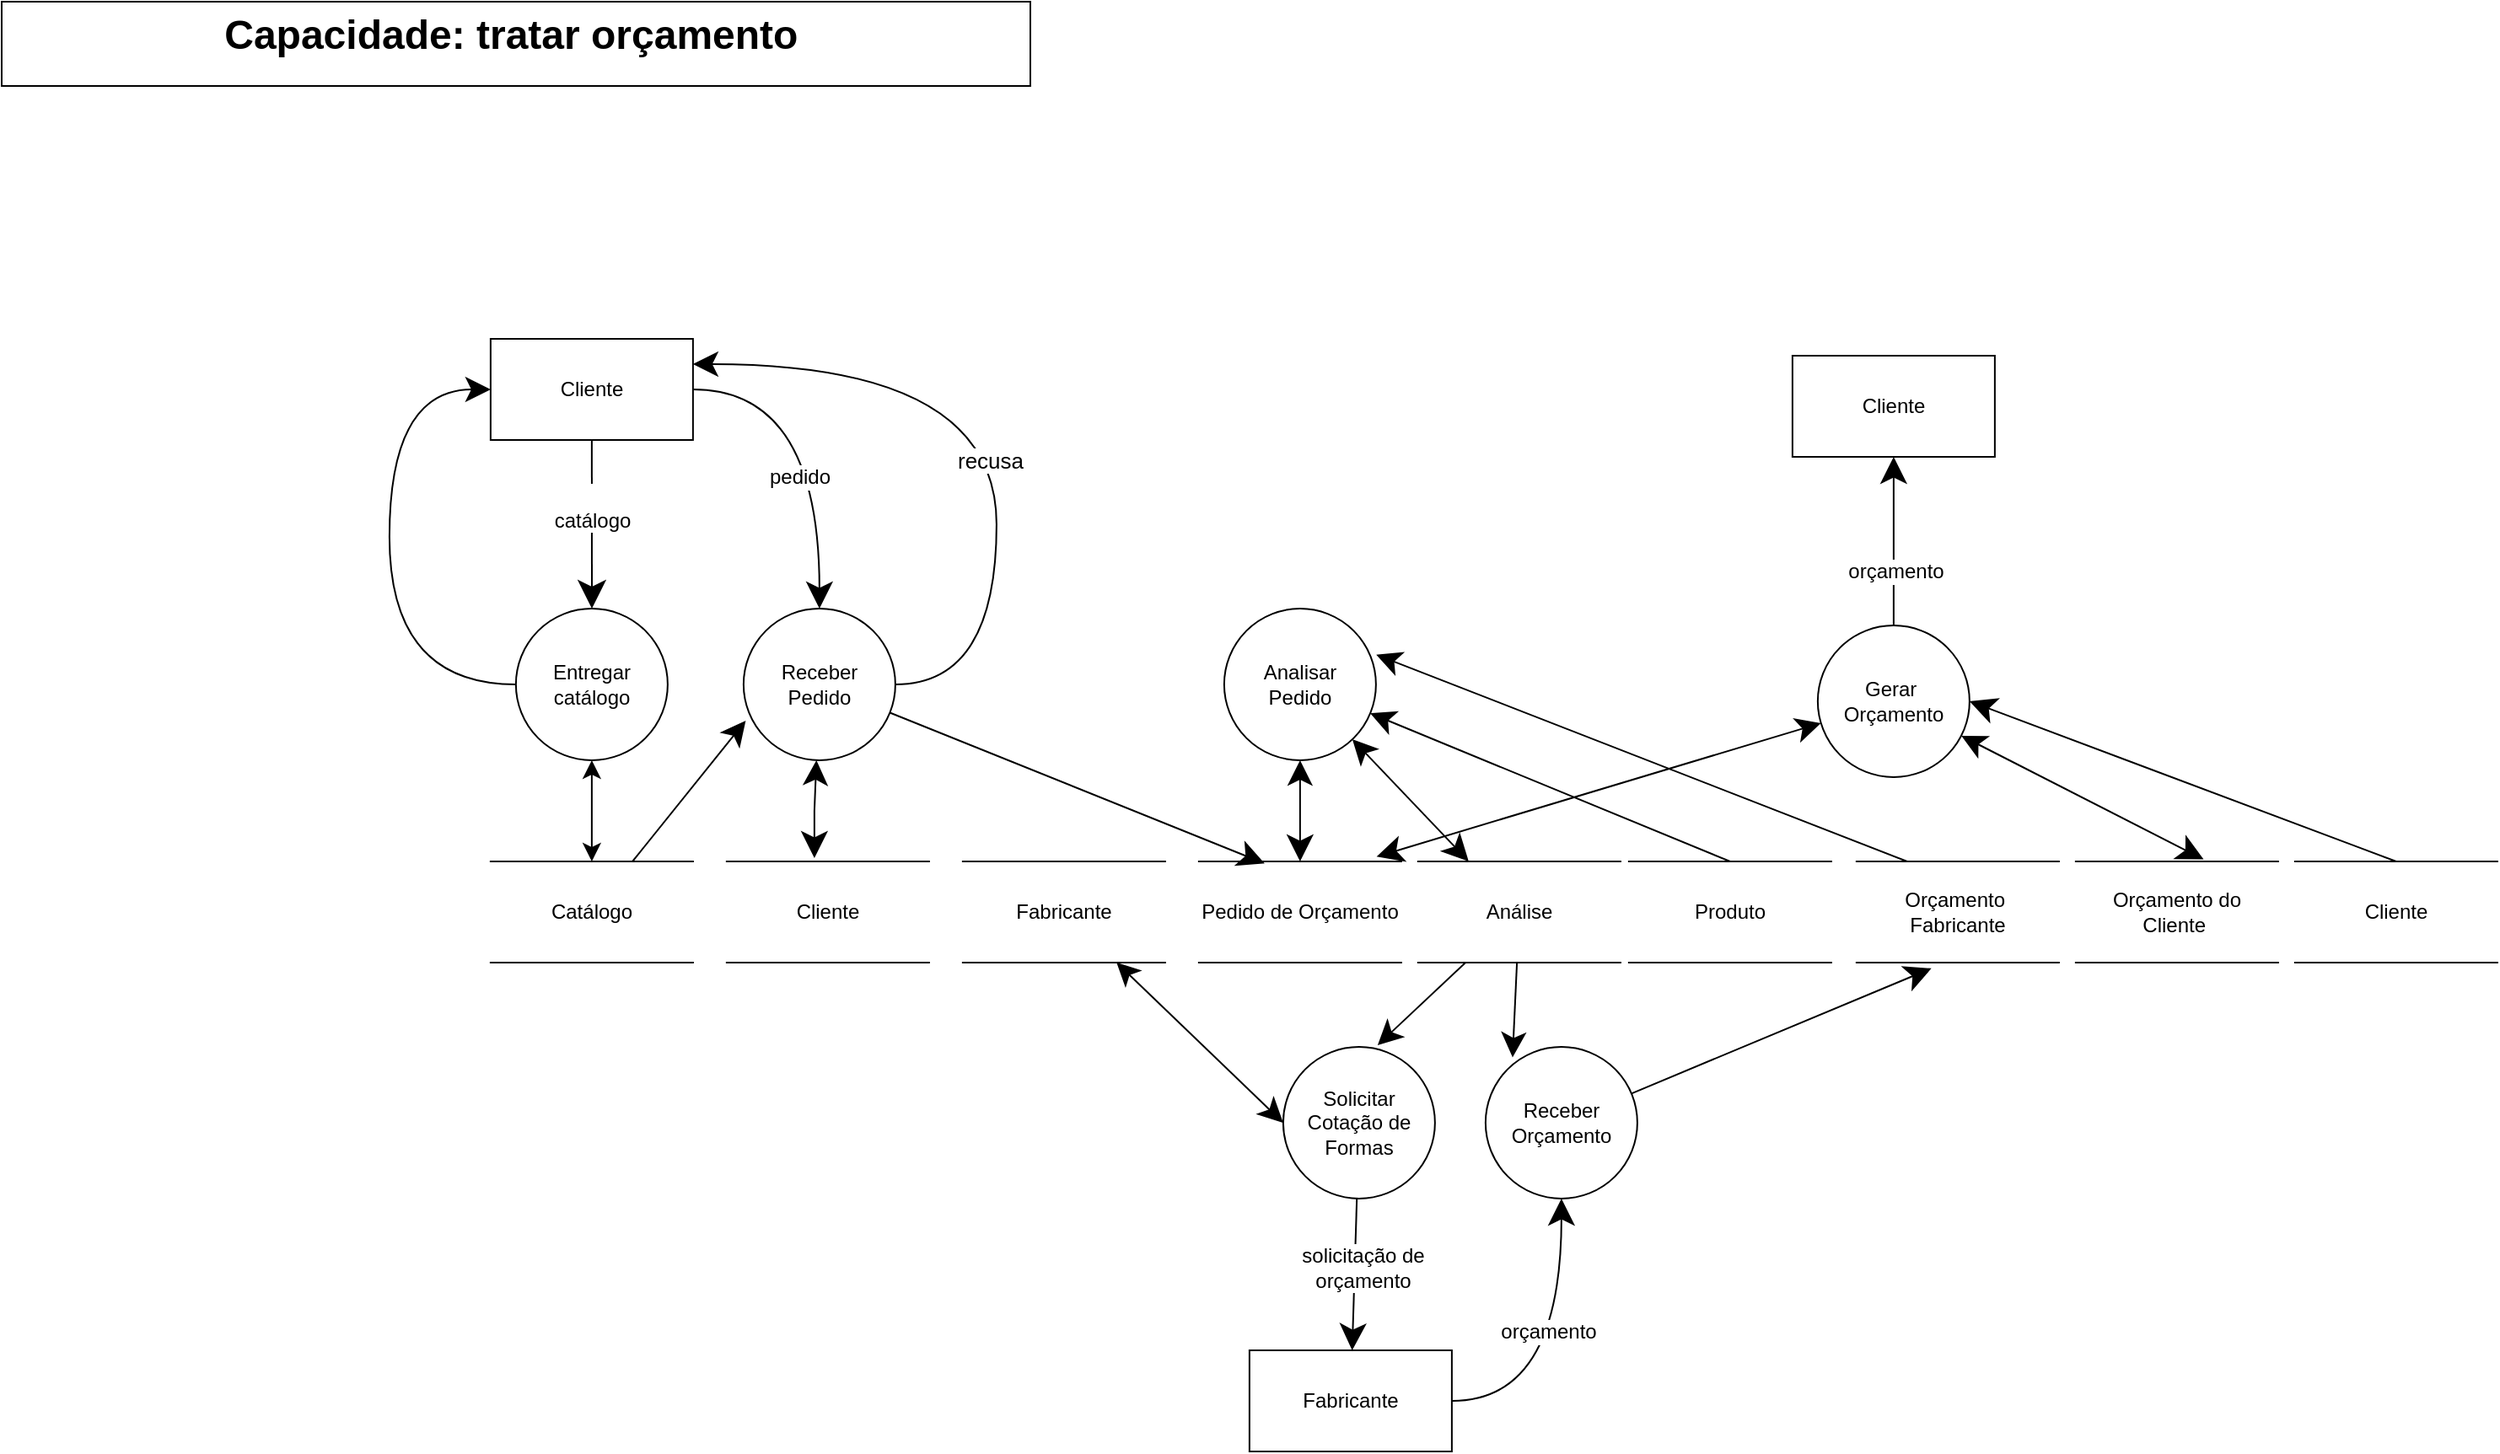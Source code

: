 <mxfile version="14.4.3" type="device"><diagram id="Mih05Nnzs5yT_0D88T-n" name="Página-1"><mxGraphModel dx="1422" dy="832" grid="1" gridSize="10" guides="1" tooltips="1" connect="1" arrows="1" fold="1" page="1" pageScale="1" pageWidth="827" pageHeight="1169" math="0" shadow="0"><root><mxCell id="0"/><mxCell id="1" parent="0"/><mxCell id="ukb0rzCeG1DZURKJxVpY-10" style="edgeStyle=orthogonalEdgeStyle;rounded=0;orthogonalLoop=1;jettySize=auto;html=1;entryX=0.5;entryY=0;entryDx=0;entryDy=0;startArrow=none;startFill=0;endArrow=classic;endFill=1;strokeWidth=1;fontSize=14;curved=1;endSize=13;" parent="1" source="_BYILjxzDBY6gnH8MXD9-1" target="_BYILjxzDBY6gnH8MXD9-7" edge="1"><mxGeometry relative="1" as="geometry"><Array as="points"><mxPoint x="484.94" y="230"/></Array></mxGeometry></mxCell><mxCell id="ukb0rzCeG1DZURKJxVpY-11" value="pedido" style="edgeLabel;html=1;align=center;verticalAlign=middle;resizable=0;points=[];fontSize=12;" parent="ukb0rzCeG1DZURKJxVpY-10" vertex="1" connectable="0"><mxGeometry x="0.239" y="-12" relative="1" as="geometry"><mxPoint as="offset"/></mxGeometry></mxCell><mxCell id="_BYILjxzDBY6gnH8MXD9-1" value="Cliente" style="rounded=0;whiteSpace=wrap;html=1;" parent="1" vertex="1"><mxGeometry x="289.94" y="200" width="120" height="60" as="geometry"/></mxCell><mxCell id="ukb0rzCeG1DZURKJxVpY-1" style="edgeStyle=orthogonalEdgeStyle;rounded=0;orthogonalLoop=1;jettySize=auto;html=1;entryX=0.5;entryY=0;entryDx=0;entryDy=0;startArrow=classic;startFill=1;fontSize=18;strokeWidth=1;endSize=8;startSize=8;" parent="1" source="_BYILjxzDBY6gnH8MXD9-2" target="_BYILjxzDBY6gnH8MXD9-3" edge="1"><mxGeometry relative="1" as="geometry"/></mxCell><mxCell id="d__nWGkyDt6vP7dG0wTh-9" style="edgeStyle=orthogonalEdgeStyle;rounded=0;orthogonalLoop=1;jettySize=auto;html=1;entryX=0;entryY=0.5;entryDx=0;entryDy=0;startArrow=none;startFill=0;startSize=11;endSize=12;strokeWidth=1;curved=1;" parent="1" source="_BYILjxzDBY6gnH8MXD9-2" target="_BYILjxzDBY6gnH8MXD9-1" edge="1"><mxGeometry relative="1" as="geometry"><Array as="points"><mxPoint x="229.94" y="405"/><mxPoint x="229.94" y="230"/></Array></mxGeometry></mxCell><mxCell id="_BYILjxzDBY6gnH8MXD9-2" value="Entregar catálogo" style="ellipse;whiteSpace=wrap;html=1;aspect=fixed;" parent="1" vertex="1"><mxGeometry x="304.94" y="360" width="90" height="90" as="geometry"/></mxCell><mxCell id="d__nWGkyDt6vP7dG0wTh-7" style="edgeStyle=none;rounded=0;orthogonalLoop=1;jettySize=auto;html=1;entryX=0.014;entryY=0.739;entryDx=0;entryDy=0;entryPerimeter=0;startArrow=none;startFill=0;startSize=11;endSize=12;strokeWidth=1;" parent="1" source="_BYILjxzDBY6gnH8MXD9-3" target="_BYILjxzDBY6gnH8MXD9-7" edge="1"><mxGeometry relative="1" as="geometry"/></mxCell><mxCell id="_BYILjxzDBY6gnH8MXD9-3" value="Catálogo" style="shape=partialRectangle;whiteSpace=wrap;html=1;left=0;right=0;fillColor=none;" parent="1" vertex="1"><mxGeometry x="289.94" y="510" width="120" height="60" as="geometry"/></mxCell><mxCell id="ukb0rzCeG1DZURKJxVpY-12" value="" style="rounded=0;orthogonalLoop=1;jettySize=auto;html=1;startArrow=classic;startFill=1;endArrow=classic;endFill=1;endSize=13;strokeWidth=1;fontSize=12;startSize=12;" parent="1" source="_BYILjxzDBY6gnH8MXD9-7" edge="1"><mxGeometry relative="1" as="geometry"><mxPoint x="481.94" y="508" as="targetPoint"/><Array as="points"><mxPoint x="481.94" y="480"/></Array></mxGeometry></mxCell><mxCell id="ukb0rzCeG1DZURKJxVpY-13" style="edgeStyle=none;rounded=0;orthogonalLoop=1;jettySize=auto;html=1;entryX=0.325;entryY=0.02;entryDx=0;entryDy=0;entryPerimeter=0;startArrow=none;startFill=0;startSize=12;endArrow=classic;endFill=1;endSize=13;strokeWidth=1;fontSize=12;" parent="1" source="_BYILjxzDBY6gnH8MXD9-7" target="_BYILjxzDBY6gnH8MXD9-13" edge="1"><mxGeometry relative="1" as="geometry"/></mxCell><mxCell id="d__nWGkyDt6vP7dG0wTh-10" style="edgeStyle=orthogonalEdgeStyle;curved=1;rounded=0;orthogonalLoop=1;jettySize=auto;html=1;entryX=1;entryY=0.25;entryDx=0;entryDy=0;startArrow=none;startFill=0;startSize=11;endSize=12;strokeWidth=1;" parent="1" source="_BYILjxzDBY6gnH8MXD9-7" target="_BYILjxzDBY6gnH8MXD9-1" edge="1"><mxGeometry relative="1" as="geometry"><Array as="points"><mxPoint x="589.94" y="405"/><mxPoint x="589.94" y="215"/></Array></mxGeometry></mxCell><mxCell id="d__nWGkyDt6vP7dG0wTh-11" value="recusa" style="edgeLabel;html=1;align=center;verticalAlign=middle;resizable=0;points=[];fontSize=13;" parent="d__nWGkyDt6vP7dG0wTh-10" vertex="1" connectable="0"><mxGeometry x="-0.102" y="4" relative="1" as="geometry"><mxPoint as="offset"/></mxGeometry></mxCell><mxCell id="_BYILjxzDBY6gnH8MXD9-7" value="Receber&lt;br&gt;Pedido" style="ellipse;whiteSpace=wrap;html=1;aspect=fixed;" parent="1" vertex="1"><mxGeometry x="439.94" y="360" width="90" height="90" as="geometry"/></mxCell><mxCell id="_BYILjxzDBY6gnH8MXD9-10" value="Cliente" style="shape=partialRectangle;whiteSpace=wrap;html=1;left=0;right=0;fillColor=none;" parent="1" vertex="1"><mxGeometry x="429.94" y="510" width="120" height="60" as="geometry"/></mxCell><mxCell id="_BYILjxzDBY6gnH8MXD9-13" value="Pedido de Orçamento" style="shape=partialRectangle;whiteSpace=wrap;html=1;left=0;right=0;fillColor=none;" parent="1" vertex="1"><mxGeometry x="709.94" y="510" width="120" height="60" as="geometry"/></mxCell><mxCell id="_BYILjxzDBY6gnH8MXD9-19" value="Produto" style="shape=partialRectangle;whiteSpace=wrap;html=1;left=0;right=0;fillColor=none;" parent="1" vertex="1"><mxGeometry x="964.94" y="510" width="120" height="60" as="geometry"/></mxCell><mxCell id="tMEPd3DpqhwLQ_wRdF11-3" value="" style="rounded=0;whiteSpace=wrap;html=1;" parent="1" vertex="1"><mxGeometry width="610" height="50" as="geometry"/></mxCell><mxCell id="tMEPd3DpqhwLQ_wRdF11-4" value="Capacidade:&amp;nbsp;tratar orçamento&amp;nbsp;" style="text;strokeColor=none;fillColor=none;html=1;fontSize=24;fontStyle=1;verticalAlign=middle;align=center;" parent="1" vertex="1"><mxGeometry width="610" height="40" as="geometry"/></mxCell><mxCell id="ukb0rzCeG1DZURKJxVpY-7" value="&lt;font style=&quot;font-size: 12px&quot;&gt;&lt;br&gt;catálogo&lt;/font&gt;" style="edgeStyle=elbowEdgeStyle;rounded=0;orthogonalLoop=1;jettySize=auto;html=1;endArrow=classic;endFill=1;strokeWidth=1;endSize=14;startSize=14;startArrow=none;startFill=0;exitX=0.5;exitY=1;exitDx=0;exitDy=0;" parent="1" source="_BYILjxzDBY6gnH8MXD9-1" edge="1"><mxGeometry x="-0.198" relative="1" as="geometry"><mxPoint x="349.44" y="300" as="sourcePoint"/><mxPoint x="349.94" y="360" as="targetPoint"/><mxPoint as="offset"/></mxGeometry></mxCell><mxCell id="ukb0rzCeG1DZURKJxVpY-15" value="" style="edgeStyle=none;rounded=0;orthogonalLoop=1;jettySize=auto;html=1;startArrow=classic;startFill=1;startSize=12;endArrow=classic;endFill=1;endSize=13;strokeWidth=1;fontSize=12;" parent="1" source="ukb0rzCeG1DZURKJxVpY-14" target="_BYILjxzDBY6gnH8MXD9-13" edge="1"><mxGeometry relative="1" as="geometry"/></mxCell><mxCell id="ukb0rzCeG1DZURKJxVpY-16" style="edgeStyle=none;rounded=0;orthogonalLoop=1;jettySize=auto;html=1;entryX=0.5;entryY=0;entryDx=0;entryDy=0;startArrow=classic;startFill=1;startSize=12;endArrow=none;endFill=0;endSize=13;strokeWidth=1;fontSize=12;" parent="1" source="ukb0rzCeG1DZURKJxVpY-14" target="_BYILjxzDBY6gnH8MXD9-19" edge="1"><mxGeometry relative="1" as="geometry"/></mxCell><mxCell id="ukb0rzCeG1DZURKJxVpY-28" style="edgeStyle=none;rounded=0;orthogonalLoop=1;jettySize=auto;html=1;entryX=0.25;entryY=0;entryDx=0;entryDy=0;startArrow=classic;startFill=1;startSize=12;endArrow=classic;endFill=1;endSize=13;strokeWidth=1;fontSize=12;" parent="1" source="ukb0rzCeG1DZURKJxVpY-14" target="ukb0rzCeG1DZURKJxVpY-27" edge="1"><mxGeometry relative="1" as="geometry"/></mxCell><mxCell id="ukb0rzCeG1DZURKJxVpY-14" value="Analisar&lt;br&gt;Pedido" style="ellipse;whiteSpace=wrap;html=1;aspect=fixed;" parent="1" vertex="1"><mxGeometry x="724.94" y="360" width="90" height="90" as="geometry"/></mxCell><mxCell id="ukb0rzCeG1DZURKJxVpY-22" style="edgeStyle=orthogonalEdgeStyle;rounded=0;orthogonalLoop=1;jettySize=auto;html=1;entryX=0.5;entryY=1;entryDx=0;entryDy=0;startArrow=none;startFill=0;startSize=12;endArrow=classic;endFill=1;endSize=13;strokeWidth=1;fontSize=12;curved=1;" parent="1" source="ukb0rzCeG1DZURKJxVpY-17" target="ukb0rzCeG1DZURKJxVpY-21" edge="1"><mxGeometry relative="1" as="geometry"/></mxCell><mxCell id="ukb0rzCeG1DZURKJxVpY-26" value="orçamento" style="edgeLabel;html=1;align=center;verticalAlign=middle;resizable=0;points=[];fontSize=12;" parent="ukb0rzCeG1DZURKJxVpY-22" vertex="1" connectable="0"><mxGeometry x="0.144" y="8" relative="1" as="geometry"><mxPoint as="offset"/></mxGeometry></mxCell><mxCell id="ukb0rzCeG1DZURKJxVpY-17" value="Fabricante" style="rounded=0;whiteSpace=wrap;html=1;" parent="1" vertex="1"><mxGeometry x="739.94" y="800" width="120" height="60" as="geometry"/></mxCell><mxCell id="ukb0rzCeG1DZURKJxVpY-20" value="" style="edgeStyle=none;rounded=0;orthogonalLoop=1;jettySize=auto;html=1;startArrow=none;startFill=0;startSize=12;endArrow=classic;endFill=1;endSize=13;strokeWidth=1;fontSize=12;" parent="1" source="ukb0rzCeG1DZURKJxVpY-18" target="ukb0rzCeG1DZURKJxVpY-17" edge="1"><mxGeometry relative="1" as="geometry"/></mxCell><mxCell id="ukb0rzCeG1DZURKJxVpY-25" value="solicitação de &lt;br&gt;orçamento" style="edgeLabel;html=1;align=center;verticalAlign=middle;resizable=0;points=[];fontSize=12;" parent="ukb0rzCeG1DZURKJxVpY-20" vertex="1" connectable="0"><mxGeometry x="-0.393" y="4" relative="1" as="geometry"><mxPoint y="13" as="offset"/></mxGeometry></mxCell><mxCell id="ukb0rzCeG1DZURKJxVpY-18" value="Solicitar Cotação de Formas" style="ellipse;whiteSpace=wrap;html=1;aspect=fixed;" parent="1" vertex="1"><mxGeometry x="759.94" y="620" width="90" height="90" as="geometry"/></mxCell><mxCell id="ukb0rzCeG1DZURKJxVpY-23" style="rounded=0;orthogonalLoop=1;jettySize=auto;html=1;entryX=0.37;entryY=1.057;entryDx=0;entryDy=0;startArrow=none;startFill=0;startSize=12;endArrow=classic;endFill=1;endSize=13;strokeWidth=1;fontSize=12;entryPerimeter=0;" parent="1" source="ukb0rzCeG1DZURKJxVpY-21" target="ukb0rzCeG1DZURKJxVpY-31" edge="1"><mxGeometry relative="1" as="geometry"/></mxCell><mxCell id="ukb0rzCeG1DZURKJxVpY-21" value="Receber Orçamento" style="ellipse;whiteSpace=wrap;html=1;aspect=fixed;" parent="1" vertex="1"><mxGeometry x="879.94" y="620" width="90" height="90" as="geometry"/></mxCell><mxCell id="d__nWGkyDt6vP7dG0wTh-3" style="edgeStyle=none;rounded=0;orthogonalLoop=1;jettySize=auto;html=1;entryX=0.622;entryY=-0.011;entryDx=0;entryDy=0;entryPerimeter=0;startArrow=none;startFill=0;endSize=12;strokeWidth=1;" parent="1" source="ukb0rzCeG1DZURKJxVpY-27" target="ukb0rzCeG1DZURKJxVpY-18" edge="1"><mxGeometry relative="1" as="geometry"/></mxCell><mxCell id="d__nWGkyDt6vP7dG0wTh-4" style="edgeStyle=none;rounded=0;orthogonalLoop=1;jettySize=auto;html=1;entryX=0.178;entryY=0.069;entryDx=0;entryDy=0;entryPerimeter=0;startArrow=none;startFill=0;endSize=12;strokeWidth=1;" parent="1" source="ukb0rzCeG1DZURKJxVpY-27" target="ukb0rzCeG1DZURKJxVpY-21" edge="1"><mxGeometry relative="1" as="geometry"/></mxCell><mxCell id="ukb0rzCeG1DZURKJxVpY-27" value="Análise" style="shape=partialRectangle;whiteSpace=wrap;html=1;left=0;right=0;fillColor=none;" parent="1" vertex="1"><mxGeometry x="839.94" y="510" width="120" height="60" as="geometry"/></mxCell><mxCell id="ukb0rzCeG1DZURKJxVpY-30" style="edgeStyle=none;rounded=0;orthogonalLoop=1;jettySize=auto;html=1;entryX=0.878;entryY=-0.047;entryDx=0;entryDy=0;entryPerimeter=0;startArrow=classic;startFill=1;startSize=12;endArrow=classic;endFill=1;endSize=13;strokeWidth=1;fontSize=12;" parent="1" source="ukb0rzCeG1DZURKJxVpY-29" target="_BYILjxzDBY6gnH8MXD9-13" edge="1"><mxGeometry relative="1" as="geometry"/></mxCell><mxCell id="ukb0rzCeG1DZURKJxVpY-34" style="edgeStyle=none;rounded=0;orthogonalLoop=1;jettySize=auto;html=1;entryX=0.632;entryY=-0.02;entryDx=0;entryDy=0;entryPerimeter=0;startArrow=classic;startFill=1;startSize=12;endArrow=classic;endFill=1;endSize=13;strokeWidth=1;fontSize=12;" parent="1" source="ukb0rzCeG1DZURKJxVpY-29" target="ukb0rzCeG1DZURKJxVpY-32" edge="1"><mxGeometry relative="1" as="geometry"/></mxCell><mxCell id="ukb0rzCeG1DZURKJxVpY-42" style="edgeStyle=none;rounded=0;orthogonalLoop=1;jettySize=auto;html=1;entryX=0.5;entryY=0;entryDx=0;entryDy=0;startArrow=classic;startFill=1;startSize=13;endArrow=none;endFill=0;endSize=9;strokeWidth=1;fontSize=12;exitX=1;exitY=0.5;exitDx=0;exitDy=0;" parent="1" source="ukb0rzCeG1DZURKJxVpY-29" target="ukb0rzCeG1DZURKJxVpY-41" edge="1"><mxGeometry relative="1" as="geometry"/></mxCell><mxCell id="ukb0rzCeG1DZURKJxVpY-29" value="Gerar&amp;nbsp;&lt;br&gt;Orçamento" style="ellipse;whiteSpace=wrap;html=1;aspect=fixed;" parent="1" vertex="1"><mxGeometry x="1076.94" y="370" width="90" height="90" as="geometry"/></mxCell><mxCell id="d__nWGkyDt6vP7dG0wTh-2" style="rounded=0;orthogonalLoop=1;jettySize=auto;html=1;entryX=1.002;entryY=0.304;entryDx=0;entryDy=0;entryPerimeter=0;startArrow=none;startFill=0;exitX=0.25;exitY=0;exitDx=0;exitDy=0;strokeWidth=1;endSize=12;" parent="1" source="ukb0rzCeG1DZURKJxVpY-31" target="ukb0rzCeG1DZURKJxVpY-14" edge="1"><mxGeometry relative="1" as="geometry"/></mxCell><mxCell id="ukb0rzCeG1DZURKJxVpY-31" value="Orçamento&amp;nbsp;&lt;br&gt;Fabricante" style="shape=partialRectangle;whiteSpace=wrap;html=1;left=0;right=0;fillColor=none;" parent="1" vertex="1"><mxGeometry x="1099.94" y="510" width="120" height="60" as="geometry"/></mxCell><mxCell id="ukb0rzCeG1DZURKJxVpY-32" value="Orçamento do Cliente&amp;nbsp;" style="shape=partialRectangle;whiteSpace=wrap;html=1;left=0;right=0;fillColor=none;" parent="1" vertex="1"><mxGeometry x="1229.94" y="510" width="120" height="60" as="geometry"/></mxCell><mxCell id="ukb0rzCeG1DZURKJxVpY-38" value="" style="edgeStyle=none;rounded=0;orthogonalLoop=1;jettySize=auto;html=1;startArrow=classic;startFill=1;endArrow=none;endFill=0;strokeWidth=1;fontSize=12;endSize=9;startSize=13;" parent="1" source="ukb0rzCeG1DZURKJxVpY-36" target="ukb0rzCeG1DZURKJxVpY-29" edge="1"><mxGeometry relative="1" as="geometry"><Array as="points"/></mxGeometry></mxCell><mxCell id="ukb0rzCeG1DZURKJxVpY-40" value="orçamento" style="edgeLabel;html=1;align=center;verticalAlign=middle;resizable=0;points=[];fontSize=12;" parent="ukb0rzCeG1DZURKJxVpY-38" vertex="1" connectable="0"><mxGeometry x="0.347" y="1" relative="1" as="geometry"><mxPoint as="offset"/></mxGeometry></mxCell><mxCell id="ukb0rzCeG1DZURKJxVpY-36" value="Cliente" style="rounded=0;whiteSpace=wrap;html=1;" parent="1" vertex="1"><mxGeometry x="1061.94" y="210" width="120" height="60" as="geometry"/></mxCell><mxCell id="ukb0rzCeG1DZURKJxVpY-41" value="Cliente" style="shape=partialRectangle;whiteSpace=wrap;html=1;left=0;right=0;fillColor=none;" parent="1" vertex="1"><mxGeometry x="1359.94" y="510" width="120" height="60" as="geometry"/></mxCell><mxCell id="d__nWGkyDt6vP7dG0wTh-6" style="edgeStyle=none;rounded=0;orthogonalLoop=1;jettySize=auto;html=1;entryX=0;entryY=0.5;entryDx=0;entryDy=0;startArrow=classic;startFill=1;endSize=12;strokeWidth=1;startSize=11;" parent="1" source="d__nWGkyDt6vP7dG0wTh-5" target="ukb0rzCeG1DZURKJxVpY-18" edge="1"><mxGeometry relative="1" as="geometry"/></mxCell><mxCell id="d__nWGkyDt6vP7dG0wTh-5" value="Fabricante" style="shape=partialRectangle;whiteSpace=wrap;html=1;left=0;right=0;fillColor=none;" parent="1" vertex="1"><mxGeometry x="569.94" y="510" width="120" height="60" as="geometry"/></mxCell></root></mxGraphModel></diagram></mxfile>